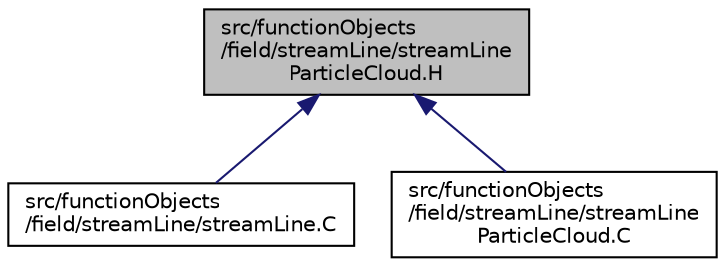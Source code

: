 digraph "src/functionObjects/field/streamLine/streamLineParticleCloud.H"
{
  bgcolor="transparent";
  edge [fontname="Helvetica",fontsize="10",labelfontname="Helvetica",labelfontsize="10"];
  node [fontname="Helvetica",fontsize="10",shape=record];
  Node360 [label="src/functionObjects\l/field/streamLine/streamLine\lParticleCloud.H",height=0.2,width=0.4,color="black", fillcolor="grey75", style="filled", fontcolor="black"];
  Node360 -> Node361 [dir="back",color="midnightblue",fontsize="10",style="solid",fontname="Helvetica"];
  Node361 [label="src/functionObjects\l/field/streamLine/streamLine.C",height=0.2,width=0.4,color="black",URL="$a04796.html"];
  Node360 -> Node362 [dir="back",color="midnightblue",fontsize="10",style="solid",fontname="Helvetica"];
  Node362 [label="src/functionObjects\l/field/streamLine/streamLine\lParticleCloud.C",height=0.2,width=0.4,color="black",URL="$a04808.html"];
}
